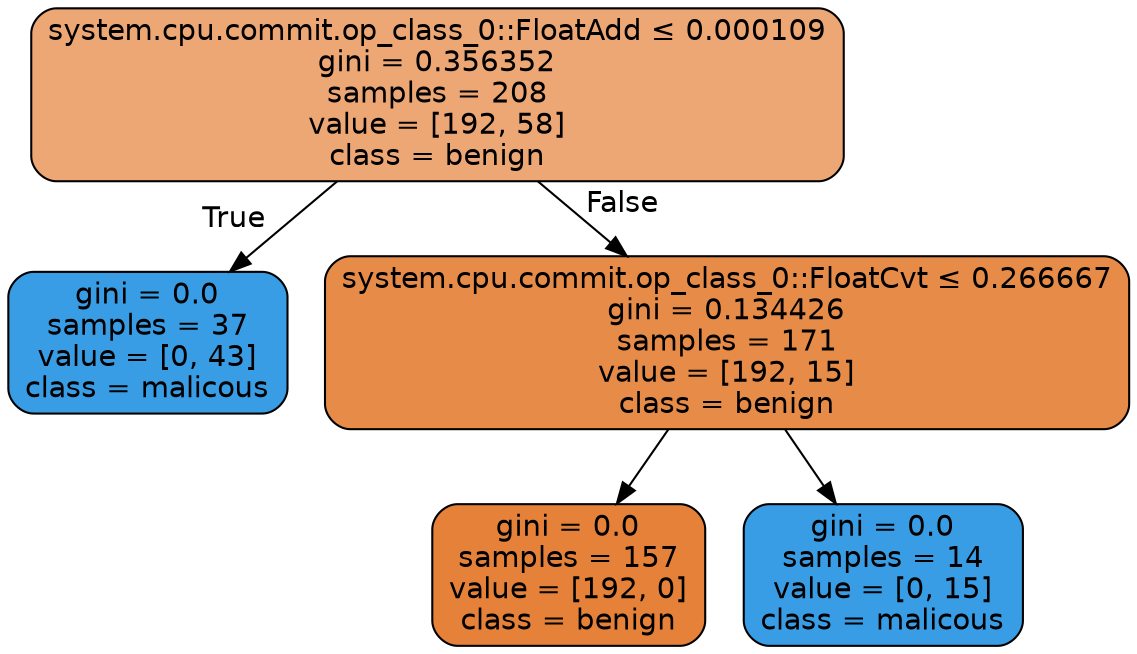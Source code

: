 digraph Tree {
node [shape=box, style="filled, rounded", color="black", fontname=helvetica] ;
edge [fontname=helvetica] ;
0 [label=<system.cpu.commit.op_class_0::FloatAdd &le; 0.000109<br/>gini = 0.356352<br/>samples = 208<br/>value = [192, 58]<br/>class = benign>, fillcolor="#eda775"] ;
1 [label=<gini = 0.0<br/>samples = 37<br/>value = [0, 43]<br/>class = malicous>, fillcolor="#399de5"] ;
0 -> 1 [labeldistance=2.5, labelangle=45, headlabel="True"] ;
2 [label=<system.cpu.commit.op_class_0::FloatCvt &le; 0.266667<br/>gini = 0.134426<br/>samples = 171<br/>value = [192, 15]<br/>class = benign>, fillcolor="#e78b48"] ;
0 -> 2 [labeldistance=2.5, labelangle=-45, headlabel="False"] ;
3 [label=<gini = 0.0<br/>samples = 157<br/>value = [192, 0]<br/>class = benign>, fillcolor="#e58139"] ;
2 -> 3 ;
4 [label=<gini = 0.0<br/>samples = 14<br/>value = [0, 15]<br/>class = malicous>, fillcolor="#399de5"] ;
2 -> 4 ;
}
